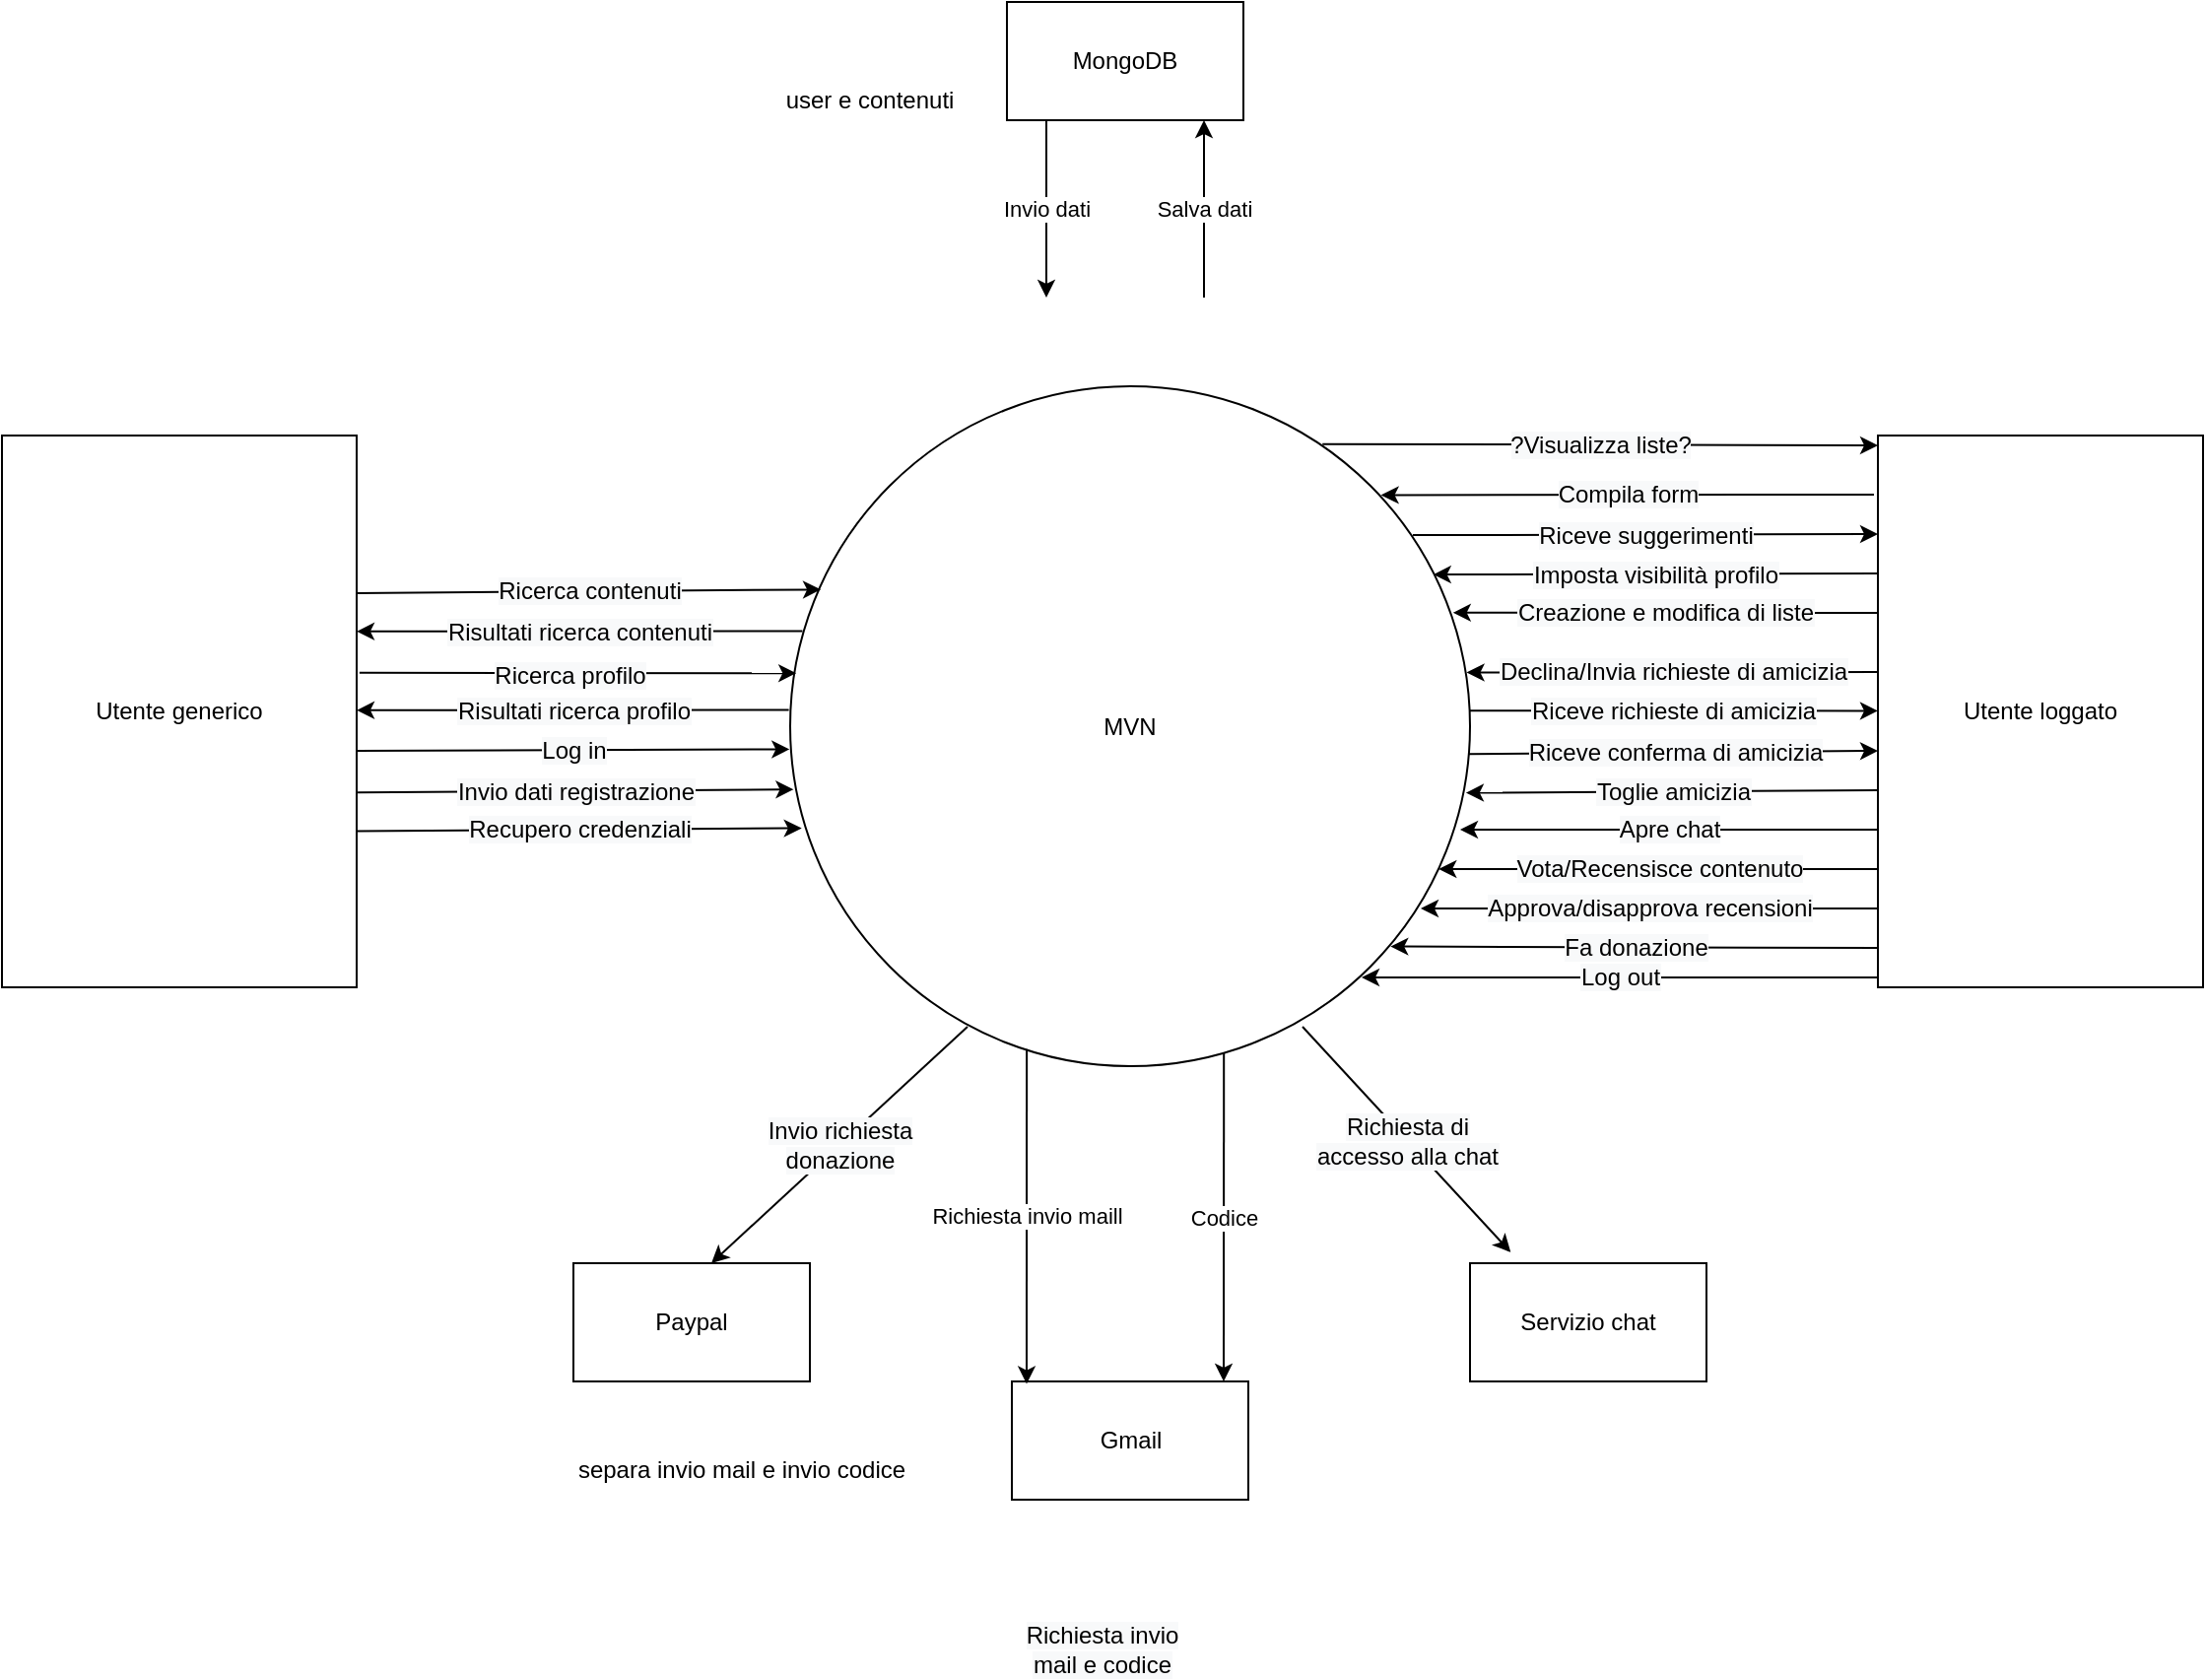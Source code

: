 <mxfile version="20.5.3" type="github">
  <diagram id="dAtFrbRqFhm2w0OMjDu8" name="Pagina-1">
    <mxGraphModel dx="1865" dy="571" grid="1" gridSize="10" guides="1" tooltips="1" connect="1" arrows="1" fold="1" page="1" pageScale="1" pageWidth="827" pageHeight="1169" math="0" shadow="0">
      <root>
        <mxCell id="0" />
        <mxCell id="1" parent="0" />
        <mxCell id="PEF5FeGuaxUVhhYKDudY-1" value="MVN" style="ellipse;whiteSpace=wrap;html=1;aspect=fixed;" parent="1" vertex="1">
          <mxGeometry x="110" y="205" width="345" height="345" as="geometry" />
        </mxCell>
        <mxCell id="PEF5FeGuaxUVhhYKDudY-2" value="Utente loggato" style="rounded=0;whiteSpace=wrap;html=1;" parent="1" vertex="1">
          <mxGeometry x="662" y="230" width="165" height="280" as="geometry" />
        </mxCell>
        <mxCell id="PEF5FeGuaxUVhhYKDudY-3" value="Utente generico" style="rounded=0;whiteSpace=wrap;html=1;" parent="1" vertex="1">
          <mxGeometry x="-290" y="230" width="180" height="280" as="geometry" />
        </mxCell>
        <mxCell id="PEF5FeGuaxUVhhYKDudY-4" value="Paypal" style="rounded=0;whiteSpace=wrap;html=1;" parent="1" vertex="1">
          <mxGeometry y="650" width="120" height="60" as="geometry" />
        </mxCell>
        <mxCell id="PEF5FeGuaxUVhhYKDudY-5" value="MongoDB" style="rounded=0;whiteSpace=wrap;html=1;" parent="1" vertex="1">
          <mxGeometry x="220" y="10" width="120" height="60" as="geometry" />
        </mxCell>
        <mxCell id="PEF5FeGuaxUVhhYKDudY-6" value="Servizio chat" style="rounded=0;whiteSpace=wrap;html=1;" parent="1" vertex="1">
          <mxGeometry x="455" y="650" width="120" height="60" as="geometry" />
        </mxCell>
        <mxCell id="Iv0paGdok0cvm0LcO6Oo-1" value="" style="endArrow=classic;html=1;rounded=0;entryX=0.045;entryY=0.299;entryDx=0;entryDy=0;entryPerimeter=0;" parent="1" target="PEF5FeGuaxUVhhYKDudY-1" edge="1">
          <mxGeometry relative="1" as="geometry">
            <mxPoint x="-110" y="310" as="sourcePoint" />
            <mxPoint x="120" y="310" as="targetPoint" />
          </mxGeometry>
        </mxCell>
        <mxCell id="Iv0paGdok0cvm0LcO6Oo-2" value="&lt;span style=&quot;font-size: 12px; background-color: rgb(248, 249, 250);&quot;&gt;Ricerca contenuti&lt;/span&gt;" style="edgeLabel;resizable=0;html=1;align=center;verticalAlign=middle;" parent="Iv0paGdok0cvm0LcO6Oo-1" connectable="0" vertex="1">
          <mxGeometry relative="1" as="geometry" />
        </mxCell>
        <mxCell id="Iv0paGdok0cvm0LcO6Oo-3" value="" style="endArrow=classic;html=1;rounded=0;exitX=1.008;exitY=0.43;exitDx=0;exitDy=0;exitPerimeter=0;entryX=0.009;entryY=0.422;entryDx=0;entryDy=0;entryPerimeter=0;" parent="1" source="PEF5FeGuaxUVhhYKDudY-3" target="PEF5FeGuaxUVhhYKDudY-1" edge="1">
          <mxGeometry relative="1" as="geometry">
            <mxPoint x="-90" y="350.0" as="sourcePoint" />
            <mxPoint x="100" y="350.0" as="targetPoint" />
          </mxGeometry>
        </mxCell>
        <mxCell id="Iv0paGdok0cvm0LcO6Oo-4" value="&lt;span style=&quot;font-size: 12px; background-color: rgb(248, 249, 250);&quot;&gt;Ricerca profilo&lt;/span&gt;" style="edgeLabel;resizable=0;html=1;align=center;verticalAlign=middle;" parent="Iv0paGdok0cvm0LcO6Oo-3" connectable="0" vertex="1">
          <mxGeometry relative="1" as="geometry">
            <mxPoint x="-5" y="1" as="offset" />
          </mxGeometry>
        </mxCell>
        <mxCell id="Iv0paGdok0cvm0LcO6Oo-5" value="" style="endArrow=classic;html=1;rounded=0;exitX=0.018;exitY=0.36;exitDx=0;exitDy=0;exitPerimeter=0;" parent="1" source="PEF5FeGuaxUVhhYKDudY-1" edge="1">
          <mxGeometry relative="1" as="geometry">
            <mxPoint x="100" y="329.41" as="sourcePoint" />
            <mxPoint x="-110" y="329.41" as="targetPoint" />
          </mxGeometry>
        </mxCell>
        <mxCell id="Iv0paGdok0cvm0LcO6Oo-6" value="&lt;span style=&quot;font-size: 12px; background-color: rgb(248, 249, 250);&quot;&gt;Risultati ricerca contenuti&lt;/span&gt;" style="edgeLabel;resizable=0;html=1;align=center;verticalAlign=middle;" parent="Iv0paGdok0cvm0LcO6Oo-5" connectable="0" vertex="1">
          <mxGeometry relative="1" as="geometry" />
        </mxCell>
        <mxCell id="Iv0paGdok0cvm0LcO6Oo-7" value="" style="endArrow=classic;html=1;rounded=0;exitX=-0.002;exitY=0.476;exitDx=0;exitDy=0;exitPerimeter=0;" parent="1" source="PEF5FeGuaxUVhhYKDudY-1" edge="1">
          <mxGeometry relative="1" as="geometry">
            <mxPoint x="100.0" y="369.41" as="sourcePoint" />
            <mxPoint x="-110" y="369.41" as="targetPoint" />
          </mxGeometry>
        </mxCell>
        <mxCell id="Iv0paGdok0cvm0LcO6Oo-8" value="&lt;span style=&quot;font-size: 12px; background-color: rgb(248, 249, 250);&quot;&gt;Risultati ricerca profilo&lt;/span&gt;" style="edgeLabel;resizable=0;html=1;align=center;verticalAlign=middle;" parent="Iv0paGdok0cvm0LcO6Oo-7" connectable="0" vertex="1">
          <mxGeometry relative="1" as="geometry" />
        </mxCell>
        <mxCell id="Iv0paGdok0cvm0LcO6Oo-14" value="" style="endArrow=classic;html=1;rounded=0;entryX=-0.001;entryY=0.534;entryDx=0;entryDy=0;entryPerimeter=0;" parent="1" target="PEF5FeGuaxUVhhYKDudY-1" edge="1">
          <mxGeometry relative="1" as="geometry">
            <mxPoint x="-110" y="390" as="sourcePoint" />
            <mxPoint x="100" y="390" as="targetPoint" />
          </mxGeometry>
        </mxCell>
        <mxCell id="Iv0paGdok0cvm0LcO6Oo-15" value="&lt;span style=&quot;font-size: 12px; background-color: rgb(248, 249, 250);&quot;&gt;Log in&lt;/span&gt;" style="edgeLabel;resizable=0;html=1;align=center;verticalAlign=middle;" parent="Iv0paGdok0cvm0LcO6Oo-14" connectable="0" vertex="1">
          <mxGeometry relative="1" as="geometry" />
        </mxCell>
        <mxCell id="Iv0paGdok0cvm0LcO6Oo-16" value="" style="endArrow=classic;html=1;rounded=0;exitX=1.003;exitY=0.647;exitDx=0;exitDy=0;exitPerimeter=0;entryX=0.005;entryY=0.593;entryDx=0;entryDy=0;entryPerimeter=0;" parent="1" source="PEF5FeGuaxUVhhYKDudY-3" target="PEF5FeGuaxUVhhYKDudY-1" edge="1">
          <mxGeometry relative="1" as="geometry">
            <mxPoint x="-90" y="410" as="sourcePoint" />
            <mxPoint x="100" y="410" as="targetPoint" />
          </mxGeometry>
        </mxCell>
        <mxCell id="Iv0paGdok0cvm0LcO6Oo-17" value="&lt;span style=&quot;font-size: 12px; background-color: rgb(248, 249, 250);&quot;&gt;Invio dati registrazione&lt;/span&gt;" style="edgeLabel;resizable=0;html=1;align=center;verticalAlign=middle;" parent="Iv0paGdok0cvm0LcO6Oo-16" connectable="0" vertex="1">
          <mxGeometry relative="1" as="geometry" />
        </mxCell>
        <mxCell id="Iv0paGdok0cvm0LcO6Oo-18" value="" style="endArrow=classic;html=1;rounded=0;exitX=0.998;exitY=0.717;exitDx=0;exitDy=0;exitPerimeter=0;entryX=0.017;entryY=0.65;entryDx=0;entryDy=0;entryPerimeter=0;" parent="1" source="PEF5FeGuaxUVhhYKDudY-3" target="PEF5FeGuaxUVhhYKDudY-1" edge="1">
          <mxGeometry relative="1" as="geometry">
            <mxPoint x="-90.0" y="430" as="sourcePoint" />
            <mxPoint x="100" y="430" as="targetPoint" />
          </mxGeometry>
        </mxCell>
        <mxCell id="Iv0paGdok0cvm0LcO6Oo-19" value="&lt;span style=&quot;font-size: 12px; background-color: rgb(248, 249, 250);&quot;&gt;Recupero credenziali&lt;/span&gt;" style="edgeLabel;resizable=0;html=1;align=center;verticalAlign=middle;" parent="Iv0paGdok0cvm0LcO6Oo-18" connectable="0" vertex="1">
          <mxGeometry relative="1" as="geometry" />
        </mxCell>
        <mxCell id="Iv0paGdok0cvm0LcO6Oo-20" value="" style="endArrow=classic;html=1;rounded=0;" parent="1" edge="1">
          <mxGeometry relative="1" as="geometry">
            <mxPoint x="662" y="505" as="sourcePoint" />
            <mxPoint x="400" y="505" as="targetPoint" />
          </mxGeometry>
        </mxCell>
        <mxCell id="Iv0paGdok0cvm0LcO6Oo-21" value="&lt;span style=&quot;font-size: 12px; background-color: rgb(248, 249, 250);&quot;&gt;Log out&lt;/span&gt;" style="edgeLabel;resizable=0;html=1;align=center;verticalAlign=middle;" parent="Iv0paGdok0cvm0LcO6Oo-20" connectable="0" vertex="1">
          <mxGeometry relative="1" as="geometry" />
        </mxCell>
        <mxCell id="Iv0paGdok0cvm0LcO6Oo-22" value="" style="endArrow=classic;html=1;rounded=0;entryX=0.883;entryY=0.824;entryDx=0;entryDy=0;entryPerimeter=0;" parent="1" target="PEF5FeGuaxUVhhYKDudY-1" edge="1">
          <mxGeometry relative="1" as="geometry">
            <mxPoint x="662" y="490" as="sourcePoint" />
            <mxPoint x="460" y="490" as="targetPoint" />
          </mxGeometry>
        </mxCell>
        <mxCell id="Iv0paGdok0cvm0LcO6Oo-23" value="&lt;span style=&quot;font-size: 12px; background-color: rgb(248, 249, 250);&quot;&gt;Fa donazione&lt;/span&gt;" style="edgeLabel;resizable=0;html=1;align=center;verticalAlign=middle;" parent="Iv0paGdok0cvm0LcO6Oo-22" connectable="0" vertex="1">
          <mxGeometry relative="1" as="geometry" />
        </mxCell>
        <mxCell id="Iv0paGdok0cvm0LcO6Oo-24" value="" style="endArrow=classic;html=1;rounded=0;entryX=0.869;entryY=0.16;entryDx=0;entryDy=0;entryPerimeter=0;" parent="1" target="PEF5FeGuaxUVhhYKDudY-1" edge="1">
          <mxGeometry relative="1" as="geometry">
            <mxPoint x="660" y="260" as="sourcePoint" />
            <mxPoint x="470" y="260" as="targetPoint" />
          </mxGeometry>
        </mxCell>
        <mxCell id="Iv0paGdok0cvm0LcO6Oo-25" value="&lt;span style=&quot;font-size: 12px; background-color: rgb(248, 249, 250);&quot;&gt;Compila form&lt;/span&gt;" style="edgeLabel;resizable=0;html=1;align=center;verticalAlign=middle;" parent="Iv0paGdok0cvm0LcO6Oo-24" connectable="0" vertex="1">
          <mxGeometry relative="1" as="geometry" />
        </mxCell>
        <mxCell id="Iv0paGdok0cvm0LcO6Oo-26" value="" style="endArrow=classic;html=1;rounded=0;exitX=0.916;exitY=0.219;exitDx=0;exitDy=0;exitPerimeter=0;" parent="1" source="PEF5FeGuaxUVhhYKDudY-1" edge="1">
          <mxGeometry relative="1" as="geometry">
            <mxPoint x="472" y="280" as="sourcePoint" />
            <mxPoint x="662" y="280" as="targetPoint" />
          </mxGeometry>
        </mxCell>
        <mxCell id="Iv0paGdok0cvm0LcO6Oo-27" value="&lt;span style=&quot;font-size: 12px; background-color: rgb(248, 249, 250);&quot;&gt;Riceve suggerimenti&lt;/span&gt;" style="edgeLabel;resizable=0;html=1;align=center;verticalAlign=middle;" parent="Iv0paGdok0cvm0LcO6Oo-26" connectable="0" vertex="1">
          <mxGeometry relative="1" as="geometry" />
        </mxCell>
        <mxCell id="Iv0paGdok0cvm0LcO6Oo-28" value="" style="endArrow=classic;html=1;rounded=0;entryX=0.946;entryY=0.277;entryDx=0;entryDy=0;entryPerimeter=0;" parent="1" target="PEF5FeGuaxUVhhYKDudY-1" edge="1">
          <mxGeometry relative="1" as="geometry">
            <mxPoint x="662" y="300" as="sourcePoint" />
            <mxPoint x="462" y="300" as="targetPoint" />
          </mxGeometry>
        </mxCell>
        <mxCell id="Iv0paGdok0cvm0LcO6Oo-29" value="&lt;span style=&quot;font-size: 12px; background-color: rgb(248, 249, 250);&quot;&gt;Imposta visibilità profilo&lt;/span&gt;" style="edgeLabel;resizable=0;html=1;align=center;verticalAlign=middle;" parent="Iv0paGdok0cvm0LcO6Oo-28" connectable="0" vertex="1">
          <mxGeometry relative="1" as="geometry" />
        </mxCell>
        <mxCell id="Iv0paGdok0cvm0LcO6Oo-30" value="" style="endArrow=classic;html=1;rounded=0;entryX=0.975;entryY=0.333;entryDx=0;entryDy=0;entryPerimeter=0;" parent="1" target="PEF5FeGuaxUVhhYKDudY-1" edge="1">
          <mxGeometry relative="1" as="geometry">
            <mxPoint x="662" y="320.0" as="sourcePoint" />
            <mxPoint x="462" y="320" as="targetPoint" />
          </mxGeometry>
        </mxCell>
        <mxCell id="Iv0paGdok0cvm0LcO6Oo-31" value="&lt;span style=&quot;font-size: 12px; background-color: rgb(248, 249, 250);&quot;&gt;Creazione e modifica di liste&lt;/span&gt;" style="edgeLabel;resizable=0;html=1;align=center;verticalAlign=middle;" parent="Iv0paGdok0cvm0LcO6Oo-30" connectable="0" vertex="1">
          <mxGeometry relative="1" as="geometry" />
        </mxCell>
        <mxCell id="Iv0paGdok0cvm0LcO6Oo-32" value="" style="endArrow=classic;html=1;rounded=0;exitX=0.783;exitY=0.085;exitDx=0;exitDy=0;exitPerimeter=0;" parent="1" source="PEF5FeGuaxUVhhYKDudY-1" edge="1">
          <mxGeometry relative="1" as="geometry">
            <mxPoint x="472" y="235.0" as="sourcePoint" />
            <mxPoint x="662" y="235.0" as="targetPoint" />
          </mxGeometry>
        </mxCell>
        <mxCell id="Iv0paGdok0cvm0LcO6Oo-33" value="&lt;span style=&quot;font-size: 12px; background-color: rgb(248, 249, 250);&quot;&gt;?Visualizza liste?&lt;/span&gt;" style="edgeLabel;resizable=0;html=1;align=center;verticalAlign=middle;" parent="Iv0paGdok0cvm0LcO6Oo-32" connectable="0" vertex="1">
          <mxGeometry relative="1" as="geometry" />
        </mxCell>
        <mxCell id="Iv0paGdok0cvm0LcO6Oo-34" value="" style="endArrow=classic;html=1;rounded=0;" parent="1" edge="1">
          <mxGeometry relative="1" as="geometry">
            <mxPoint x="662" y="430.0" as="sourcePoint" />
            <mxPoint x="450" y="430" as="targetPoint" />
          </mxGeometry>
        </mxCell>
        <mxCell id="Iv0paGdok0cvm0LcO6Oo-35" value="&lt;span style=&quot;font-size: 12px; background-color: rgb(248, 249, 250);&quot;&gt;Apre chat&lt;/span&gt;" style="edgeLabel;resizable=0;html=1;align=center;verticalAlign=middle;" parent="Iv0paGdok0cvm0LcO6Oo-34" connectable="0" vertex="1">
          <mxGeometry relative="1" as="geometry" />
        </mxCell>
        <mxCell id="PEF5FeGuaxUVhhYKDudY-7" value="Gmail" style="rounded=0;whiteSpace=wrap;html=1;" parent="1" vertex="1">
          <mxGeometry x="222.5" y="710" width="120" height="60" as="geometry" />
        </mxCell>
        <mxCell id="Iv0paGdok0cvm0LcO6Oo-42" value="" style="endArrow=classic;html=1;rounded=0;entryX=0.995;entryY=0.421;entryDx=0;entryDy=0;entryPerimeter=0;" parent="1" target="PEF5FeGuaxUVhhYKDudY-1" edge="1">
          <mxGeometry relative="1" as="geometry">
            <mxPoint x="662" y="350" as="sourcePoint" />
            <mxPoint x="460" y="350" as="targetPoint" />
          </mxGeometry>
        </mxCell>
        <mxCell id="Iv0paGdok0cvm0LcO6Oo-43" value="&lt;span style=&quot;font-size: 12px; background-color: rgb(248, 249, 250);&quot;&gt;Declina/Invia richieste di amicizia&lt;/span&gt;" style="edgeLabel;resizable=0;html=1;align=center;verticalAlign=middle;" parent="Iv0paGdok0cvm0LcO6Oo-42" connectable="0" vertex="1">
          <mxGeometry relative="1" as="geometry" />
        </mxCell>
        <mxCell id="Iv0paGdok0cvm0LcO6Oo-44" value="" style="endArrow=classic;html=1;rounded=0;exitX=0.999;exitY=0.477;exitDx=0;exitDy=0;exitPerimeter=0;" parent="1" source="PEF5FeGuaxUVhhYKDudY-1" edge="1">
          <mxGeometry relative="1" as="geometry">
            <mxPoint x="460" y="370" as="sourcePoint" />
            <mxPoint x="662" y="369.74" as="targetPoint" />
          </mxGeometry>
        </mxCell>
        <mxCell id="Iv0paGdok0cvm0LcO6Oo-45" value="&lt;span style=&quot;font-size: 12px; background-color: rgb(248, 249, 250);&quot;&gt;Riceve richieste di amicizia&lt;/span&gt;" style="edgeLabel;resizable=0;html=1;align=center;verticalAlign=middle;" parent="Iv0paGdok0cvm0LcO6Oo-44" connectable="0" vertex="1">
          <mxGeometry relative="1" as="geometry" />
        </mxCell>
        <mxCell id="Iv0paGdok0cvm0LcO6Oo-46" value="" style="endArrow=classic;html=1;rounded=0;exitX=0.998;exitY=0.541;exitDx=0;exitDy=0;exitPerimeter=0;" parent="1" source="PEF5FeGuaxUVhhYKDudY-1" edge="1">
          <mxGeometry relative="1" as="geometry">
            <mxPoint x="472" y="390" as="sourcePoint" />
            <mxPoint x="662" y="390" as="targetPoint" />
          </mxGeometry>
        </mxCell>
        <mxCell id="Iv0paGdok0cvm0LcO6Oo-47" value="&lt;span style=&quot;font-size: 12px; background-color: rgb(248, 249, 250);&quot;&gt;Riceve conferma di amicizia&lt;/span&gt;" style="edgeLabel;resizable=0;html=1;align=center;verticalAlign=middle;" parent="Iv0paGdok0cvm0LcO6Oo-46" connectable="0" vertex="1">
          <mxGeometry relative="1" as="geometry" />
        </mxCell>
        <mxCell id="Iv0paGdok0cvm0LcO6Oo-48" value="" style="endArrow=classic;html=1;rounded=0;entryX=0.994;entryY=0.598;entryDx=0;entryDy=0;entryPerimeter=0;" parent="1" target="PEF5FeGuaxUVhhYKDudY-1" edge="1">
          <mxGeometry relative="1" as="geometry">
            <mxPoint x="662" y="410" as="sourcePoint" />
            <mxPoint x="462" y="410" as="targetPoint" />
          </mxGeometry>
        </mxCell>
        <mxCell id="Iv0paGdok0cvm0LcO6Oo-49" value="&lt;span style=&quot;font-size: 12px; background-color: rgb(248, 249, 250);&quot;&gt;Toglie amicizia&lt;/span&gt;" style="edgeLabel;resizable=0;html=1;align=center;verticalAlign=middle;" parent="Iv0paGdok0cvm0LcO6Oo-48" connectable="0" vertex="1">
          <mxGeometry relative="1" as="geometry" />
        </mxCell>
        <mxCell id="Iv0paGdok0cvm0LcO6Oo-50" value="" style="endArrow=classic;html=1;rounded=0;entryX=0.954;entryY=0.71;entryDx=0;entryDy=0;entryPerimeter=0;" parent="1" target="PEF5FeGuaxUVhhYKDudY-1" edge="1">
          <mxGeometry relative="1" as="geometry">
            <mxPoint x="662" y="450" as="sourcePoint" />
            <mxPoint x="462" y="450" as="targetPoint" />
          </mxGeometry>
        </mxCell>
        <mxCell id="Iv0paGdok0cvm0LcO6Oo-51" value="&lt;span style=&quot;font-size: 12px; background-color: rgb(248, 249, 250);&quot;&gt;Vota/Recensisce contenuto&lt;/span&gt;" style="edgeLabel;resizable=0;html=1;align=center;verticalAlign=middle;" parent="Iv0paGdok0cvm0LcO6Oo-50" connectable="0" vertex="1">
          <mxGeometry relative="1" as="geometry" />
        </mxCell>
        <mxCell id="Iv0paGdok0cvm0LcO6Oo-52" value="" style="endArrow=classic;html=1;rounded=0;" parent="1" edge="1">
          <mxGeometry relative="1" as="geometry">
            <mxPoint x="662" y="470" as="sourcePoint" />
            <mxPoint x="430" y="470" as="targetPoint" />
          </mxGeometry>
        </mxCell>
        <mxCell id="Iv0paGdok0cvm0LcO6Oo-53" value="&lt;span style=&quot;font-size: 12px; background-color: rgb(248, 249, 250);&quot;&gt;Approva/disapprova recensioni&lt;/span&gt;" style="edgeLabel;resizable=0;html=1;align=center;verticalAlign=middle;" parent="Iv0paGdok0cvm0LcO6Oo-52" connectable="0" vertex="1">
          <mxGeometry relative="1" as="geometry" />
        </mxCell>
        <mxCell id="Iv0paGdok0cvm0LcO6Oo-54" value="Codice" style="endArrow=classic;html=1;rounded=0;exitX=0.638;exitY=0.98;exitDx=0;exitDy=0;exitPerimeter=0;" parent="1" edge="1" source="PEF5FeGuaxUVhhYKDudY-1">
          <mxGeometry relative="1" as="geometry">
            <mxPoint x="330" y="548.73" as="sourcePoint" />
            <mxPoint x="330" y="709.995" as="targetPoint" />
          </mxGeometry>
        </mxCell>
        <mxCell id="Iv0paGdok0cvm0LcO6Oo-56" value="" style="endArrow=classic;html=1;rounded=0;entryX=0.172;entryY=-0.093;entryDx=0;entryDy=0;entryPerimeter=0;" parent="1" target="PEF5FeGuaxUVhhYKDudY-6" edge="1">
          <mxGeometry relative="1" as="geometry">
            <mxPoint x="370" y="530" as="sourcePoint" />
            <mxPoint x="370.0" y="694.995" as="targetPoint" />
          </mxGeometry>
        </mxCell>
        <mxCell id="Iv0paGdok0cvm0LcO6Oo-57" value="&lt;span style=&quot;font-size: 12px; background-color: rgb(248, 249, 250);&quot;&gt;Richiesta di &lt;br&gt;accesso alla chat&lt;/span&gt;" style="edgeLabel;resizable=0;html=1;align=center;verticalAlign=middle;" parent="Iv0paGdok0cvm0LcO6Oo-56" connectable="0" vertex="1">
          <mxGeometry relative="1" as="geometry" />
        </mxCell>
        <mxCell id="Iv0paGdok0cvm0LcO6Oo-58" value="Richiesta invio maill" style="endArrow=classic;html=1;rounded=0;exitX=0.348;exitY=0.975;exitDx=0;exitDy=0;exitPerimeter=0;" parent="1" edge="1" source="PEF5FeGuaxUVhhYKDudY-1">
          <mxGeometry relative="1" as="geometry">
            <mxPoint x="230" y="550" as="sourcePoint" />
            <mxPoint x="230.0" y="711.265" as="targetPoint" />
          </mxGeometry>
        </mxCell>
        <mxCell id="Iv0paGdok0cvm0LcO6Oo-59" value="&lt;span style=&quot;font-size: 12px; background-color: rgb(248, 249, 250);&quot;&gt;Richiesta invio&lt;/span&gt;&lt;br style=&quot;font-size: 12px; background-color: rgb(248, 249, 250);&quot;&gt;&lt;span style=&quot;font-size: 12px; background-color: rgb(248, 249, 250);&quot;&gt;mail e codice&lt;/span&gt;" style="edgeLabel;resizable=0;html=1;align=center;verticalAlign=middle;" parent="Iv0paGdok0cvm0LcO6Oo-58" connectable="0" vertex="1">
          <mxGeometry relative="1" as="geometry">
            <mxPoint x="38" y="219" as="offset" />
          </mxGeometry>
        </mxCell>
        <mxCell id="Iv0paGdok0cvm0LcO6Oo-60" value="C" style="endArrow=classic;html=1;rounded=0;" parent="1" edge="1">
          <mxGeometry relative="1" as="geometry">
            <mxPoint x="200.0" y="530.0" as="sourcePoint" />
            <mxPoint x="70" y="650" as="targetPoint" />
          </mxGeometry>
        </mxCell>
        <mxCell id="Iv0paGdok0cvm0LcO6Oo-61" value="&lt;span style=&quot;font-size: 12px; background-color: rgb(248, 249, 250);&quot;&gt;Invio richiesta&lt;br&gt;donazione&lt;br&gt;&lt;/span&gt;" style="edgeLabel;resizable=0;html=1;align=center;verticalAlign=middle;" parent="Iv0paGdok0cvm0LcO6Oo-60" connectable="0" vertex="1">
          <mxGeometry relative="1" as="geometry" />
        </mxCell>
        <mxCell id="Iv0paGdok0cvm0LcO6Oo-62" value="" style="endArrow=classic;html=1;rounded=0;" parent="1" edge="1">
          <mxGeometry relative="1" as="geometry">
            <mxPoint x="320" y="160" as="sourcePoint" />
            <mxPoint x="320" y="70" as="targetPoint" />
          </mxGeometry>
        </mxCell>
        <mxCell id="Iv0paGdok0cvm0LcO6Oo-63" value="Salva dati" style="edgeLabel;resizable=0;html=1;align=center;verticalAlign=middle;" parent="Iv0paGdok0cvm0LcO6Oo-62" connectable="0" vertex="1">
          <mxGeometry relative="1" as="geometry" />
        </mxCell>
        <mxCell id="Iv0paGdok0cvm0LcO6Oo-64" value="" style="endArrow=classic;html=1;rounded=0;" parent="1" edge="1">
          <mxGeometry relative="1" as="geometry">
            <mxPoint x="240" y="70" as="sourcePoint" />
            <mxPoint x="240" y="160" as="targetPoint" />
          </mxGeometry>
        </mxCell>
        <mxCell id="Iv0paGdok0cvm0LcO6Oo-65" value="Invio dati" style="edgeLabel;resizable=0;html=1;align=center;verticalAlign=middle;" parent="Iv0paGdok0cvm0LcO6Oo-64" connectable="0" vertex="1">
          <mxGeometry relative="1" as="geometry" />
        </mxCell>
        <mxCell id="Iv0paGdok0cvm0LcO6Oo-66" value="user e contenuti" style="text;html=1;align=center;verticalAlign=middle;resizable=0;points=[];autosize=1;strokeColor=none;fillColor=none;" parent="1" vertex="1">
          <mxGeometry x="95" y="45" width="110" height="30" as="geometry" />
        </mxCell>
        <mxCell id="Iv0paGdok0cvm0LcO6Oo-67" value="separa invio mail e invio codice&lt;br&gt;" style="text;html=1;align=center;verticalAlign=middle;resizable=0;points=[];autosize=1;strokeColor=none;fillColor=none;" parent="1" vertex="1">
          <mxGeometry x="-10" y="740" width="190" height="30" as="geometry" />
        </mxCell>
      </root>
    </mxGraphModel>
  </diagram>
</mxfile>
